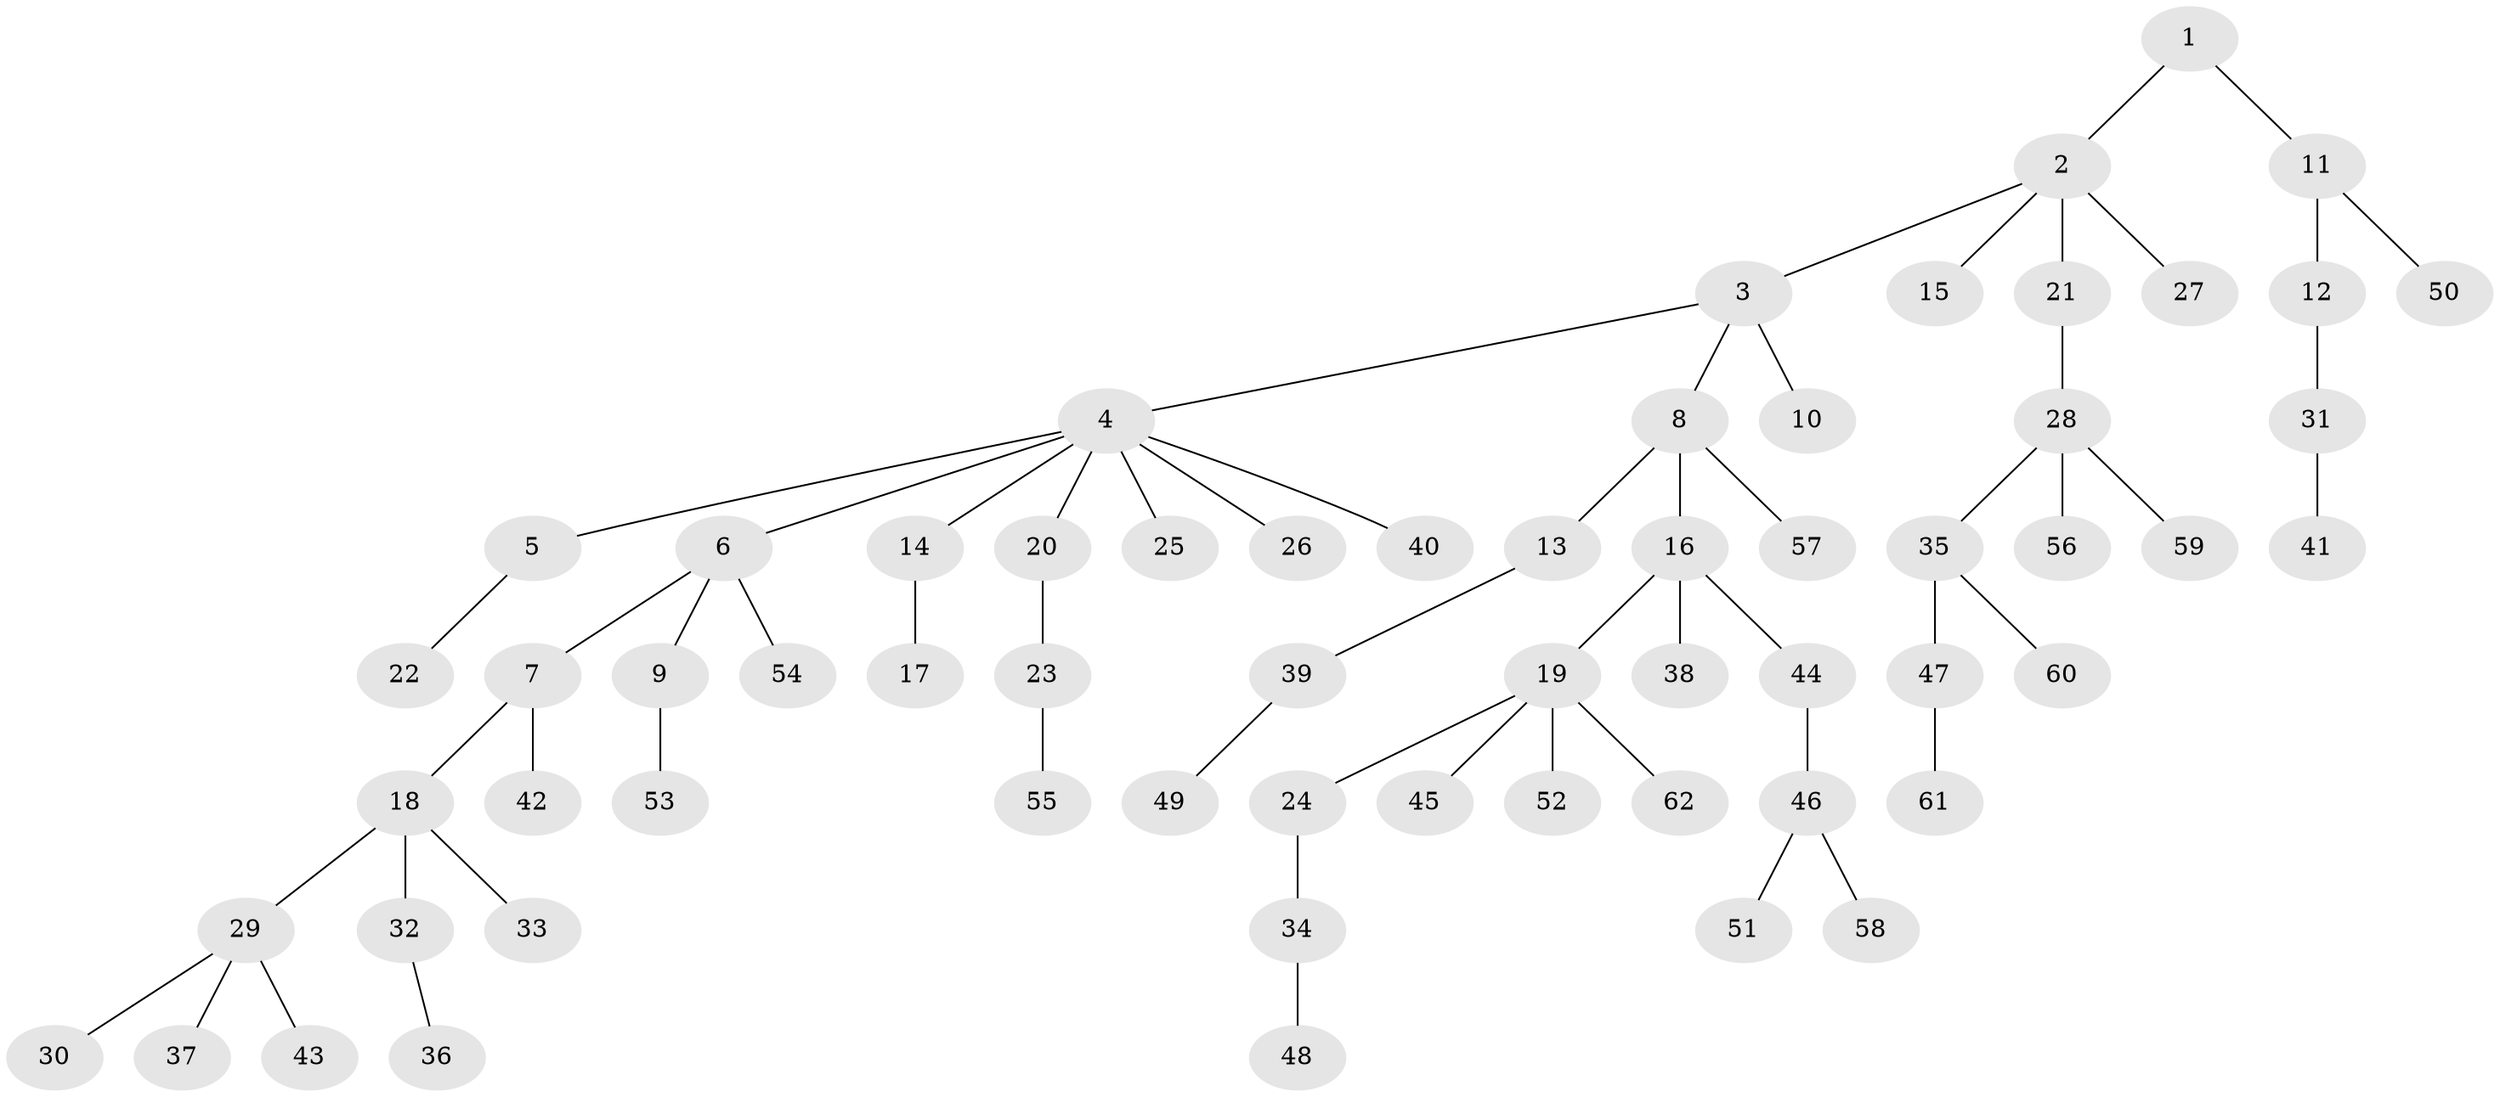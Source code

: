 // Generated by graph-tools (version 1.1) at 2025/15/03/09/25 04:15:33]
// undirected, 62 vertices, 61 edges
graph export_dot {
graph [start="1"]
  node [color=gray90,style=filled];
  1;
  2;
  3;
  4;
  5;
  6;
  7;
  8;
  9;
  10;
  11;
  12;
  13;
  14;
  15;
  16;
  17;
  18;
  19;
  20;
  21;
  22;
  23;
  24;
  25;
  26;
  27;
  28;
  29;
  30;
  31;
  32;
  33;
  34;
  35;
  36;
  37;
  38;
  39;
  40;
  41;
  42;
  43;
  44;
  45;
  46;
  47;
  48;
  49;
  50;
  51;
  52;
  53;
  54;
  55;
  56;
  57;
  58;
  59;
  60;
  61;
  62;
  1 -- 2;
  1 -- 11;
  2 -- 3;
  2 -- 15;
  2 -- 21;
  2 -- 27;
  3 -- 4;
  3 -- 8;
  3 -- 10;
  4 -- 5;
  4 -- 6;
  4 -- 14;
  4 -- 20;
  4 -- 25;
  4 -- 26;
  4 -- 40;
  5 -- 22;
  6 -- 7;
  6 -- 9;
  6 -- 54;
  7 -- 18;
  7 -- 42;
  8 -- 13;
  8 -- 16;
  8 -- 57;
  9 -- 53;
  11 -- 12;
  11 -- 50;
  12 -- 31;
  13 -- 39;
  14 -- 17;
  16 -- 19;
  16 -- 38;
  16 -- 44;
  18 -- 29;
  18 -- 32;
  18 -- 33;
  19 -- 24;
  19 -- 45;
  19 -- 52;
  19 -- 62;
  20 -- 23;
  21 -- 28;
  23 -- 55;
  24 -- 34;
  28 -- 35;
  28 -- 56;
  28 -- 59;
  29 -- 30;
  29 -- 37;
  29 -- 43;
  31 -- 41;
  32 -- 36;
  34 -- 48;
  35 -- 47;
  35 -- 60;
  39 -- 49;
  44 -- 46;
  46 -- 51;
  46 -- 58;
  47 -- 61;
}
